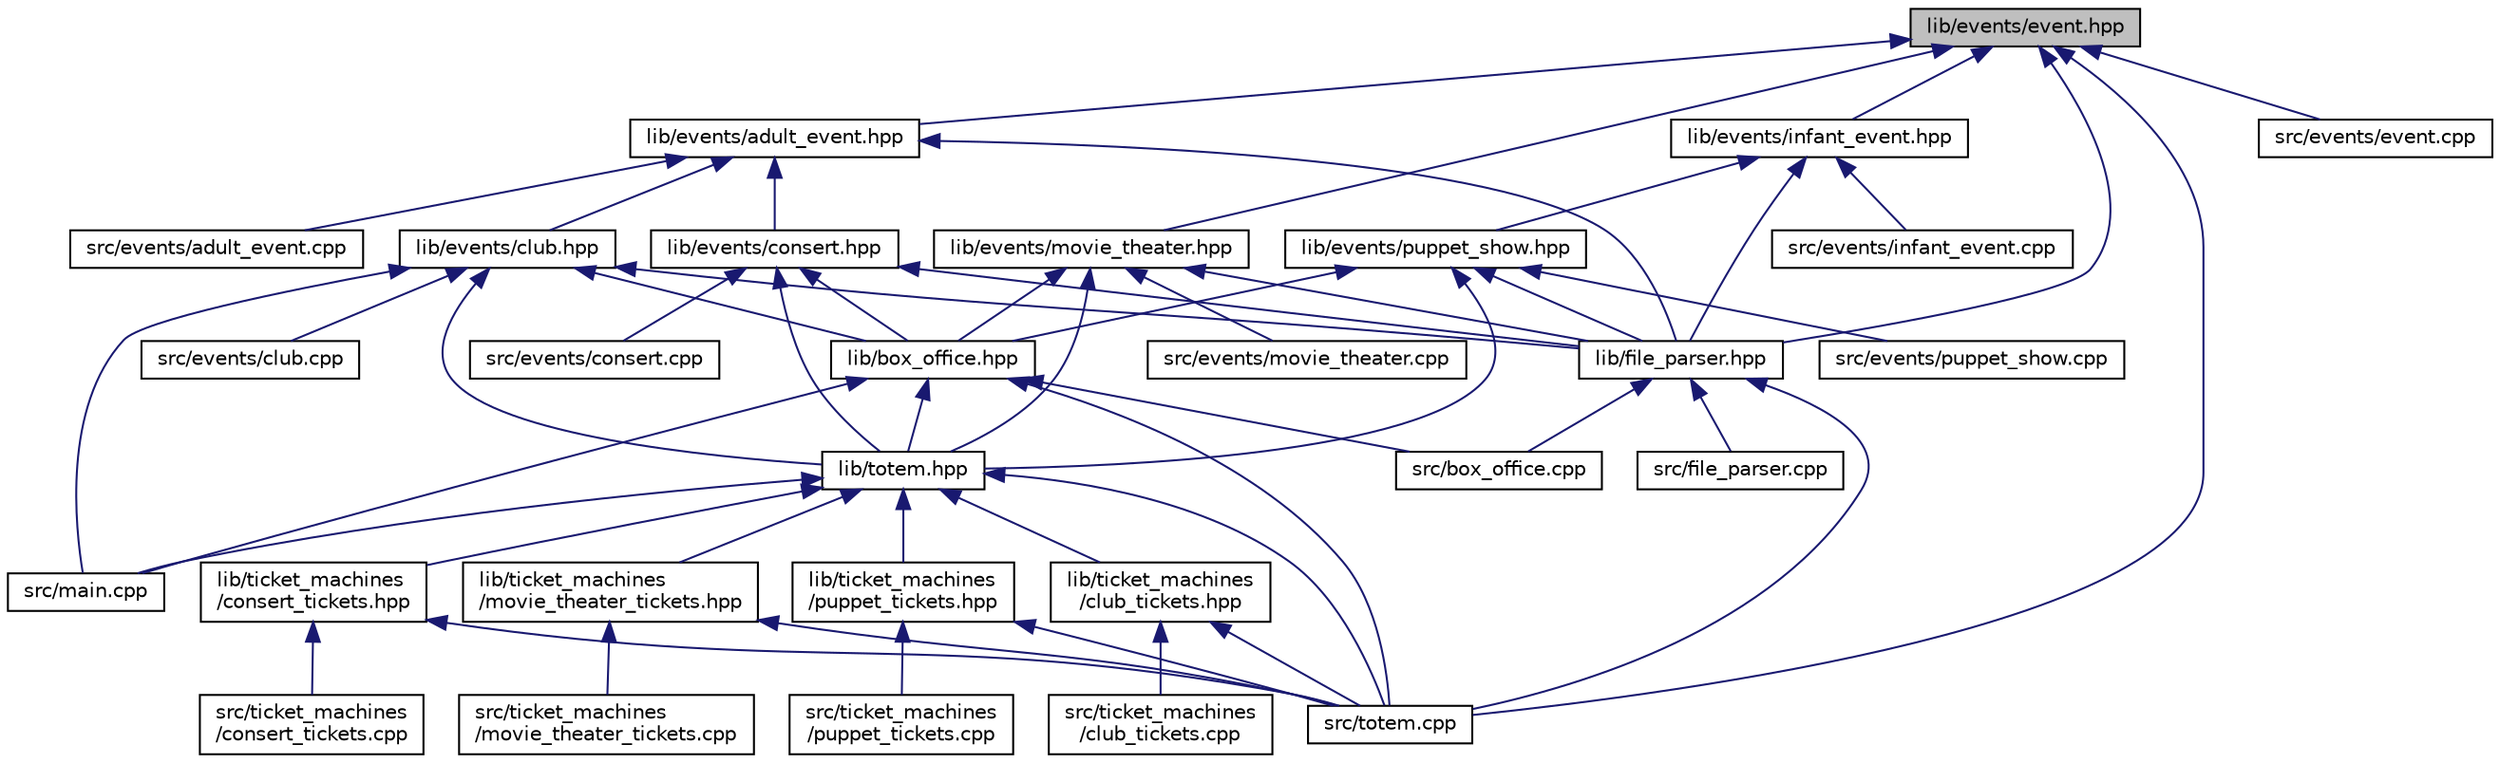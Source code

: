 digraph "lib/events/event.hpp"
{
  edge [fontname="Helvetica",fontsize="10",labelfontname="Helvetica",labelfontsize="10"];
  node [fontname="Helvetica",fontsize="10",shape=record];
  Node5 [label="lib/events/event.hpp",height=0.2,width=0.4,color="black", fillcolor="grey75", style="filled", fontcolor="black"];
  Node5 -> Node6 [dir="back",color="midnightblue",fontsize="10",style="solid"];
  Node6 [label="lib/events/infant_event.hpp",height=0.2,width=0.4,color="black", fillcolor="white", style="filled",URL="$infant__event_8hpp.html"];
  Node6 -> Node7 [dir="back",color="midnightblue",fontsize="10",style="solid"];
  Node7 [label="lib/events/puppet_show.hpp",height=0.2,width=0.4,color="black", fillcolor="white", style="filled",URL="$puppet__show_8hpp.html"];
  Node7 -> Node8 [dir="back",color="midnightblue",fontsize="10",style="solid"];
  Node8 [label="lib/box_office.hpp",height=0.2,width=0.4,color="black", fillcolor="white", style="filled",URL="$box__office_8hpp.html"];
  Node8 -> Node9 [dir="back",color="midnightblue",fontsize="10",style="solid"];
  Node9 [label="lib/totem.hpp",height=0.2,width=0.4,color="black", fillcolor="white", style="filled",URL="$totem_8hpp.html"];
  Node9 -> Node10 [dir="back",color="midnightblue",fontsize="10",style="solid"];
  Node10 [label="lib/ticket_machines\l/club_tickets.hpp",height=0.2,width=0.4,color="black", fillcolor="white", style="filled",URL="$club__tickets_8hpp.html"];
  Node10 -> Node11 [dir="back",color="midnightblue",fontsize="10",style="solid"];
  Node11 [label="src/ticket_machines\l/club_tickets.cpp",height=0.2,width=0.4,color="black", fillcolor="white", style="filled",URL="$club__tickets_8cpp.html"];
  Node10 -> Node12 [dir="back",color="midnightblue",fontsize="10",style="solid"];
  Node12 [label="src/totem.cpp",height=0.2,width=0.4,color="black", fillcolor="white", style="filled",URL="$totem_8cpp.html"];
  Node9 -> Node13 [dir="back",color="midnightblue",fontsize="10",style="solid"];
  Node13 [label="lib/ticket_machines\l/consert_tickets.hpp",height=0.2,width=0.4,color="black", fillcolor="white", style="filled",URL="$consert__tickets_8hpp.html"];
  Node13 -> Node14 [dir="back",color="midnightblue",fontsize="10",style="solid"];
  Node14 [label="src/ticket_machines\l/consert_tickets.cpp",height=0.2,width=0.4,color="black", fillcolor="white", style="filled",URL="$consert__tickets_8cpp.html"];
  Node13 -> Node12 [dir="back",color="midnightblue",fontsize="10",style="solid"];
  Node9 -> Node15 [dir="back",color="midnightblue",fontsize="10",style="solid"];
  Node15 [label="lib/ticket_machines\l/movie_theater_tickets.hpp",height=0.2,width=0.4,color="black", fillcolor="white", style="filled",URL="$movie__theater__tickets_8hpp.html"];
  Node15 -> Node16 [dir="back",color="midnightblue",fontsize="10",style="solid"];
  Node16 [label="src/ticket_machines\l/movie_theater_tickets.cpp",height=0.2,width=0.4,color="black", fillcolor="white", style="filled",URL="$movie__theater__tickets_8cpp.html"];
  Node15 -> Node12 [dir="back",color="midnightblue",fontsize="10",style="solid"];
  Node9 -> Node17 [dir="back",color="midnightblue",fontsize="10",style="solid"];
  Node17 [label="lib/ticket_machines\l/puppet_tickets.hpp",height=0.2,width=0.4,color="black", fillcolor="white", style="filled",URL="$puppet__tickets_8hpp.html"];
  Node17 -> Node18 [dir="back",color="midnightblue",fontsize="10",style="solid"];
  Node18 [label="src/ticket_machines\l/puppet_tickets.cpp",height=0.2,width=0.4,color="black", fillcolor="white", style="filled",URL="$puppet__tickets_8cpp.html"];
  Node17 -> Node12 [dir="back",color="midnightblue",fontsize="10",style="solid"];
  Node9 -> Node19 [dir="back",color="midnightblue",fontsize="10",style="solid"];
  Node19 [label="src/main.cpp",height=0.2,width=0.4,color="black", fillcolor="white", style="filled",URL="$main_8cpp.html"];
  Node9 -> Node12 [dir="back",color="midnightblue",fontsize="10",style="solid"];
  Node8 -> Node20 [dir="back",color="midnightblue",fontsize="10",style="solid"];
  Node20 [label="src/box_office.cpp",height=0.2,width=0.4,color="black", fillcolor="white", style="filled",URL="$box__office_8cpp.html"];
  Node8 -> Node19 [dir="back",color="midnightblue",fontsize="10",style="solid"];
  Node8 -> Node12 [dir="back",color="midnightblue",fontsize="10",style="solid"];
  Node7 -> Node21 [dir="back",color="midnightblue",fontsize="10",style="solid"];
  Node21 [label="lib/file_parser.hpp",height=0.2,width=0.4,color="black", fillcolor="white", style="filled",URL="$file__parser_8hpp.html"];
  Node21 -> Node20 [dir="back",color="midnightblue",fontsize="10",style="solid"];
  Node21 -> Node22 [dir="back",color="midnightblue",fontsize="10",style="solid"];
  Node22 [label="src/file_parser.cpp",height=0.2,width=0.4,color="black", fillcolor="white", style="filled",URL="$file__parser_8cpp.html"];
  Node21 -> Node12 [dir="back",color="midnightblue",fontsize="10",style="solid"];
  Node7 -> Node9 [dir="back",color="midnightblue",fontsize="10",style="solid"];
  Node7 -> Node23 [dir="back",color="midnightblue",fontsize="10",style="solid"];
  Node23 [label="src/events/puppet_show.cpp",height=0.2,width=0.4,color="black", fillcolor="white", style="filled",URL="$puppet__show_8cpp.html"];
  Node6 -> Node21 [dir="back",color="midnightblue",fontsize="10",style="solid"];
  Node6 -> Node24 [dir="back",color="midnightblue",fontsize="10",style="solid"];
  Node24 [label="src/events/infant_event.cpp",height=0.2,width=0.4,color="black", fillcolor="white", style="filled",URL="$infant__event_8cpp.html"];
  Node5 -> Node25 [dir="back",color="midnightblue",fontsize="10",style="solid"];
  Node25 [label="lib/events/adult_event.hpp",height=0.2,width=0.4,color="black", fillcolor="white", style="filled",URL="$adult__event_8hpp.html"];
  Node25 -> Node26 [dir="back",color="midnightblue",fontsize="10",style="solid"];
  Node26 [label="lib/events/club.hpp",height=0.2,width=0.4,color="black", fillcolor="white", style="filled",URL="$club_8hpp.html"];
  Node26 -> Node8 [dir="back",color="midnightblue",fontsize="10",style="solid"];
  Node26 -> Node21 [dir="back",color="midnightblue",fontsize="10",style="solid"];
  Node26 -> Node9 [dir="back",color="midnightblue",fontsize="10",style="solid"];
  Node26 -> Node27 [dir="back",color="midnightblue",fontsize="10",style="solid"];
  Node27 [label="src/events/club.cpp",height=0.2,width=0.4,color="black", fillcolor="white", style="filled",URL="$club_8cpp.html"];
  Node26 -> Node19 [dir="back",color="midnightblue",fontsize="10",style="solid"];
  Node25 -> Node28 [dir="back",color="midnightblue",fontsize="10",style="solid"];
  Node28 [label="lib/events/consert.hpp",height=0.2,width=0.4,color="black", fillcolor="white", style="filled",URL="$consert_8hpp.html"];
  Node28 -> Node8 [dir="back",color="midnightblue",fontsize="10",style="solid"];
  Node28 -> Node21 [dir="back",color="midnightblue",fontsize="10",style="solid"];
  Node28 -> Node9 [dir="back",color="midnightblue",fontsize="10",style="solid"];
  Node28 -> Node29 [dir="back",color="midnightblue",fontsize="10",style="solid"];
  Node29 [label="src/events/consert.cpp",height=0.2,width=0.4,color="black", fillcolor="white", style="filled",URL="$consert_8cpp.html"];
  Node25 -> Node21 [dir="back",color="midnightblue",fontsize="10",style="solid"];
  Node25 -> Node30 [dir="back",color="midnightblue",fontsize="10",style="solid"];
  Node30 [label="src/events/adult_event.cpp",height=0.2,width=0.4,color="black", fillcolor="white", style="filled",URL="$adult__event_8cpp.html"];
  Node5 -> Node31 [dir="back",color="midnightblue",fontsize="10",style="solid"];
  Node31 [label="lib/events/movie_theater.hpp",height=0.2,width=0.4,color="black", fillcolor="white", style="filled",URL="$movie__theater_8hpp.html"];
  Node31 -> Node8 [dir="back",color="midnightblue",fontsize="10",style="solid"];
  Node31 -> Node21 [dir="back",color="midnightblue",fontsize="10",style="solid"];
  Node31 -> Node9 [dir="back",color="midnightblue",fontsize="10",style="solid"];
  Node31 -> Node32 [dir="back",color="midnightblue",fontsize="10",style="solid"];
  Node32 [label="src/events/movie_theater.cpp",height=0.2,width=0.4,color="black", fillcolor="white", style="filled",URL="$movie__theater_8cpp.html"];
  Node5 -> Node21 [dir="back",color="midnightblue",fontsize="10",style="solid"];
  Node5 -> Node33 [dir="back",color="midnightblue",fontsize="10",style="solid"];
  Node33 [label="src/events/event.cpp",height=0.2,width=0.4,color="black", fillcolor="white", style="filled",URL="$event_8cpp.html"];
  Node5 -> Node12 [dir="back",color="midnightblue",fontsize="10",style="solid"];
}
